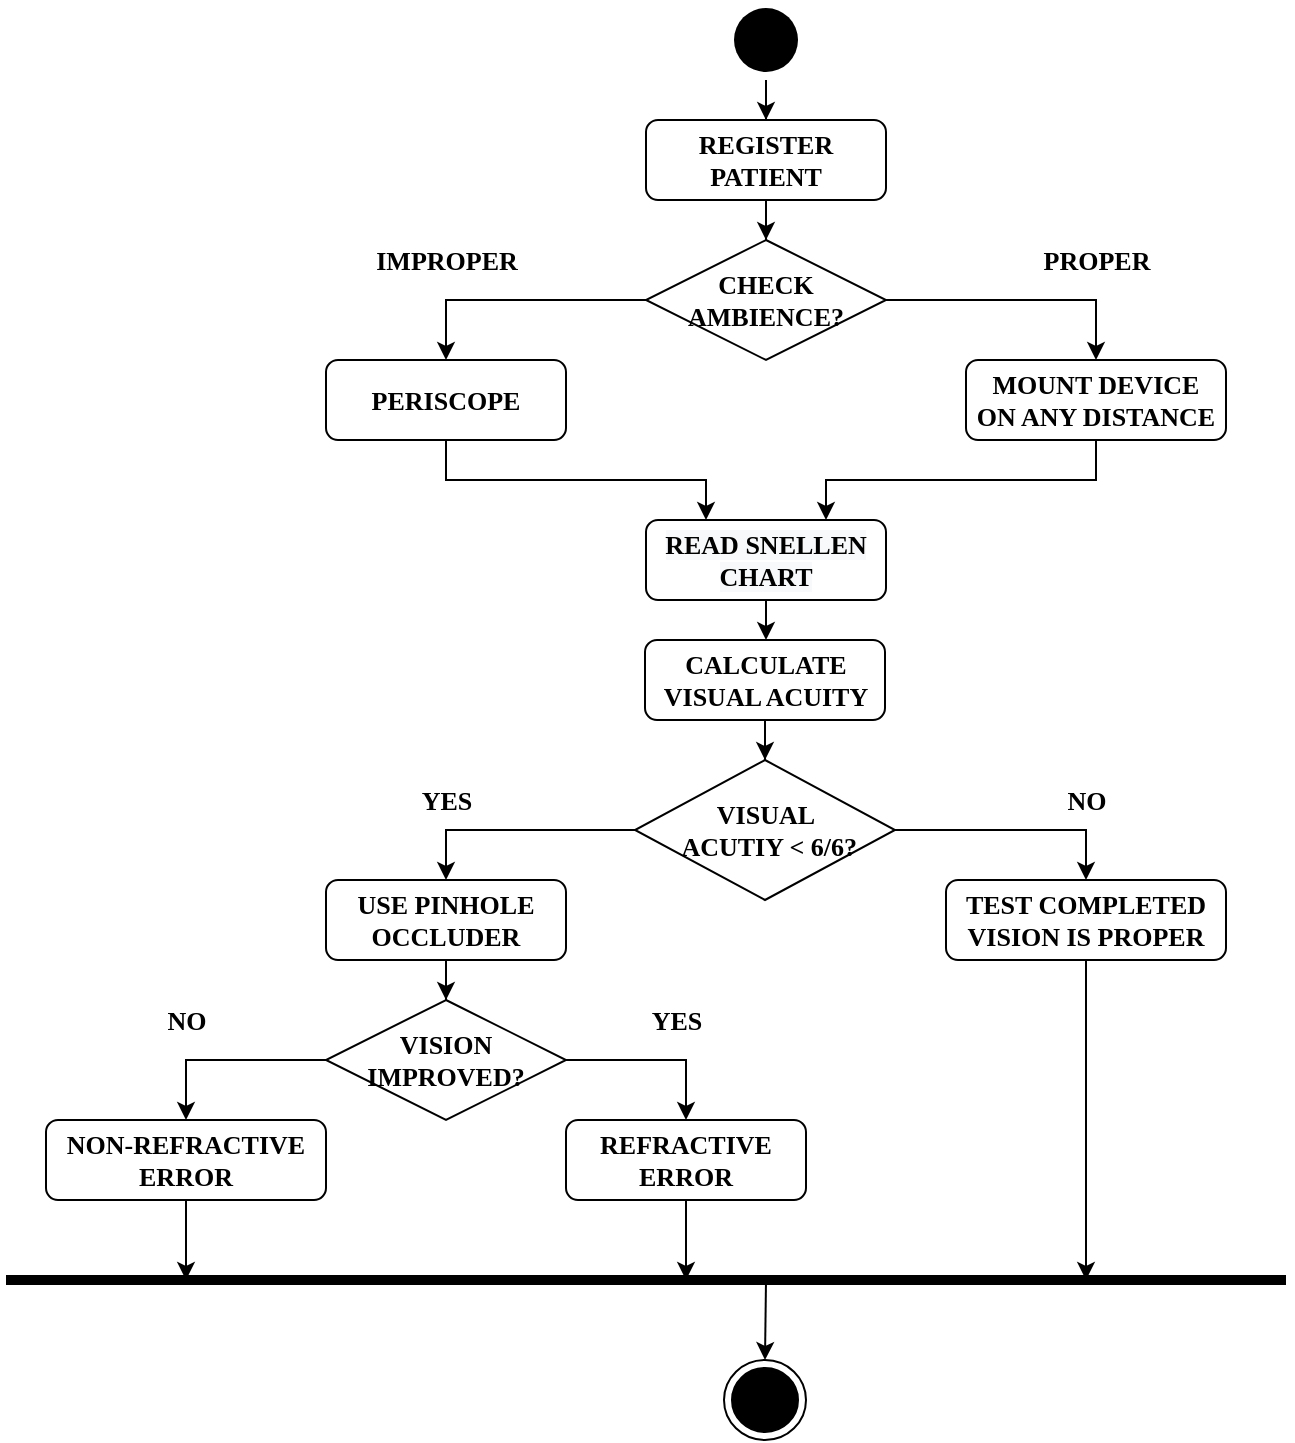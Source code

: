 <mxfile version="14.4.6" type="device"><diagram id="bwUUHfOr4xqIjA-2FGqy" name="Page-1"><mxGraphModel dx="1422" dy="737" grid="1" gridSize="10" guides="1" tooltips="1" connect="1" arrows="1" fold="1" page="1" pageScale="1" pageWidth="827" pageHeight="1169" math="0" shadow="0"><root><mxCell id="0"/><mxCell id="1" parent="0"/><mxCell id="mnBNwIy88mikr6W0HQBC-34" style="edgeStyle=orthogonalEdgeStyle;rounded=0;orthogonalLoop=1;jettySize=auto;html=1;entryX=0.5;entryY=0;entryDx=0;entryDy=0;fontFamily=Times New Roman;fontSize=13;fontStyle=1" edge="1" parent="1" source="mnBNwIy88mikr6W0HQBC-4" target="mnBNwIy88mikr6W0HQBC-7"><mxGeometry relative="1" as="geometry"/></mxCell><mxCell id="mnBNwIy88mikr6W0HQBC-4" value="" style="ellipse;html=1;shape=endState;fillColor=#000000;strokeColor=none;fontFamily=Times New Roman;fontSize=13;fontStyle=1" vertex="1" parent="1"><mxGeometry x="400" y="120" width="40" height="40" as="geometry"/></mxCell><mxCell id="mnBNwIy88mikr6W0HQBC-35" style="edgeStyle=orthogonalEdgeStyle;rounded=0;orthogonalLoop=1;jettySize=auto;html=1;entryX=0.5;entryY=0;entryDx=0;entryDy=0;fontFamily=Times New Roman;fontSize=13;fontStyle=1" edge="1" parent="1" source="mnBNwIy88mikr6W0HQBC-7" target="mnBNwIy88mikr6W0HQBC-8"><mxGeometry relative="1" as="geometry"/></mxCell><mxCell id="mnBNwIy88mikr6W0HQBC-7" value="REGISTER &lt;br style=&quot;font-size: 13px;&quot;&gt;PATIENT" style="rounded=1;whiteSpace=wrap;html=1;fontFamily=Times New Roman;fontSize=13;fontStyle=1" vertex="1" parent="1"><mxGeometry x="360" y="180" width="120" height="40" as="geometry"/></mxCell><mxCell id="mnBNwIy88mikr6W0HQBC-8" value="CHECK &lt;br style=&quot;font-size: 13px;&quot;&gt;AMBIENCE?" style="rhombus;whiteSpace=wrap;html=1;fontFamily=Times New Roman;fontSize=13;fontStyle=1" vertex="1" parent="1"><mxGeometry x="360" y="240" width="120" height="60" as="geometry"/></mxCell><mxCell id="mnBNwIy88mikr6W0HQBC-17" style="edgeStyle=orthogonalEdgeStyle;rounded=0;orthogonalLoop=1;jettySize=auto;html=1;entryX=0.25;entryY=0;entryDx=0;entryDy=0;exitX=0.5;exitY=1;exitDx=0;exitDy=0;fontFamily=Times New Roman;fontSize=13;fontStyle=1" edge="1" parent="1" source="mnBNwIy88mikr6W0HQBC-10" target="mnBNwIy88mikr6W0HQBC-15"><mxGeometry relative="1" as="geometry"/></mxCell><mxCell id="mnBNwIy88mikr6W0HQBC-10" value="PERISCOPE" style="rounded=1;whiteSpace=wrap;html=1;fontFamily=Times New Roman;fontSize=13;fontStyle=1" vertex="1" parent="1"><mxGeometry x="200" y="300" width="120" height="40" as="geometry"/></mxCell><mxCell id="mnBNwIy88mikr6W0HQBC-18" style="edgeStyle=orthogonalEdgeStyle;rounded=0;orthogonalLoop=1;jettySize=auto;html=1;entryX=0.75;entryY=0;entryDx=0;entryDy=0;exitX=0.5;exitY=1;exitDx=0;exitDy=0;fontFamily=Times New Roman;fontSize=13;fontStyle=1" edge="1" parent="1" source="mnBNwIy88mikr6W0HQBC-11" target="mnBNwIy88mikr6W0HQBC-15"><mxGeometry relative="1" as="geometry"><mxPoint x="500" y="380" as="targetPoint"/></mxGeometry></mxCell><mxCell id="mnBNwIy88mikr6W0HQBC-11" value="MOUNT DEVICE &lt;br style=&quot;font-size: 13px;&quot;&gt;ON ANY DISTANCE" style="rounded=1;whiteSpace=wrap;html=1;fontFamily=Times New Roman;fontSize=13;fontStyle=1" vertex="1" parent="1"><mxGeometry x="520" y="300" width="130" height="40" as="geometry"/></mxCell><mxCell id="mnBNwIy88mikr6W0HQBC-19" style="edgeStyle=orthogonalEdgeStyle;rounded=0;orthogonalLoop=1;jettySize=auto;html=1;entryX=0.5;entryY=0;entryDx=0;entryDy=0;fontFamily=Times New Roman;fontSize=13;fontStyle=1" edge="1" parent="1" source="mnBNwIy88mikr6W0HQBC-15" target="mnBNwIy88mikr6W0HQBC-16"><mxGeometry relative="1" as="geometry"/></mxCell><mxCell id="mnBNwIy88mikr6W0HQBC-15" value="&#10;&#10;&lt;span style=&quot;color: rgb(0, 0, 0); font-size: 13px; font-style: normal; letter-spacing: normal; text-align: center; text-indent: 0px; text-transform: none; word-spacing: 0px; background-color: rgb(248, 249, 250); display: inline; float: none;&quot;&gt;READ SNELLEN CHART&lt;/span&gt;&#10;&#10;" style="rounded=1;whiteSpace=wrap;html=1;fontFamily=Times New Roman;fontSize=13;fontStyle=1" vertex="1" parent="1"><mxGeometry x="360" y="380" width="120" height="40" as="geometry"/></mxCell><mxCell id="mnBNwIy88mikr6W0HQBC-21" style="edgeStyle=orthogonalEdgeStyle;rounded=0;orthogonalLoop=1;jettySize=auto;html=1;entryX=0.5;entryY=0;entryDx=0;entryDy=0;fontFamily=Times New Roman;fontSize=13;fontStyle=1" edge="1" parent="1" source="mnBNwIy88mikr6W0HQBC-16" target="mnBNwIy88mikr6W0HQBC-20"><mxGeometry relative="1" as="geometry"/></mxCell><mxCell id="mnBNwIy88mikr6W0HQBC-16" value="CALCULATE VISUAL ACUITY" style="rounded=1;whiteSpace=wrap;html=1;fontFamily=Times New Roman;fontSize=13;fontStyle=1" vertex="1" parent="1"><mxGeometry x="359.5" y="440" width="120" height="40" as="geometry"/></mxCell><mxCell id="mnBNwIy88mikr6W0HQBC-30" style="edgeStyle=orthogonalEdgeStyle;rounded=0;orthogonalLoop=1;jettySize=auto;html=1;entryX=0.5;entryY=0;entryDx=0;entryDy=0;fontFamily=Times New Roman;fontSize=13;fontStyle=1" edge="1" parent="1" source="mnBNwIy88mikr6W0HQBC-20" target="mnBNwIy88mikr6W0HQBC-24"><mxGeometry relative="1" as="geometry"/></mxCell><mxCell id="mnBNwIy88mikr6W0HQBC-31" style="edgeStyle=orthogonalEdgeStyle;rounded=0;orthogonalLoop=1;jettySize=auto;html=1;entryX=0.5;entryY=0;entryDx=0;entryDy=0;fontFamily=Times New Roman;fontSize=13;fontStyle=1" edge="1" parent="1" source="mnBNwIy88mikr6W0HQBC-20" target="mnBNwIy88mikr6W0HQBC-25"><mxGeometry relative="1" as="geometry"/></mxCell><mxCell id="mnBNwIy88mikr6W0HQBC-20" value="VISUAL&lt;br style=&quot;font-size: 13px;&quot;&gt;&amp;nbsp;ACUTIY &amp;lt;&amp;nbsp;6/6?" style="rhombus;whiteSpace=wrap;html=1;fontFamily=Times New Roman;fontSize=13;fontStyle=1" vertex="1" parent="1"><mxGeometry x="354.5" y="500" width="130" height="70" as="geometry"/></mxCell><mxCell id="mnBNwIy88mikr6W0HQBC-32" style="edgeStyle=orthogonalEdgeStyle;rounded=0;orthogonalLoop=1;jettySize=auto;html=1;entryX=0.5;entryY=0;entryDx=0;entryDy=0;fontFamily=Times New Roman;fontSize=13;fontStyle=1" edge="1" parent="1" source="mnBNwIy88mikr6W0HQBC-24" target="mnBNwIy88mikr6W0HQBC-26"><mxGeometry relative="1" as="geometry"/></mxCell><mxCell id="mnBNwIy88mikr6W0HQBC-24" value="USE PINHOLE OCCLUDER" style="rounded=1;whiteSpace=wrap;html=1;fontFamily=Times New Roman;fontSize=13;fontStyle=1" vertex="1" parent="1"><mxGeometry x="200" y="560" width="120" height="40" as="geometry"/></mxCell><mxCell id="mnBNwIy88mikr6W0HQBC-53" style="edgeStyle=orthogonalEdgeStyle;rounded=0;orthogonalLoop=1;jettySize=auto;html=1;strokeWidth=1;fontFamily=Times New Roman;fontSize=13;fontStyle=1" edge="1" parent="1" source="mnBNwIy88mikr6W0HQBC-25"><mxGeometry relative="1" as="geometry"><mxPoint x="580" y="760" as="targetPoint"/></mxGeometry></mxCell><mxCell id="mnBNwIy88mikr6W0HQBC-25" value="TEST COMPLETED VISION IS PROPER" style="rounded=1;whiteSpace=wrap;html=1;fontFamily=Times New Roman;fontSize=13;fontStyle=1" vertex="1" parent="1"><mxGeometry x="510" y="560" width="140" height="40" as="geometry"/></mxCell><mxCell id="mnBNwIy88mikr6W0HQBC-26" value="VISION &lt;br style=&quot;font-size: 13px;&quot;&gt;IMPROVED?" style="rhombus;whiteSpace=wrap;html=1;fontFamily=Times New Roman;fontSize=13;fontStyle=1" vertex="1" parent="1"><mxGeometry x="200" y="620" width="120" height="60" as="geometry"/></mxCell><mxCell id="mnBNwIy88mikr6W0HQBC-52" style="edgeStyle=orthogonalEdgeStyle;rounded=0;orthogonalLoop=1;jettySize=auto;html=1;strokeWidth=1;fontFamily=Times New Roman;fontSize=13;fontStyle=1" edge="1" parent="1" source="mnBNwIy88mikr6W0HQBC-28"><mxGeometry relative="1" as="geometry"><mxPoint x="380" y="760" as="targetPoint"/></mxGeometry></mxCell><mxCell id="mnBNwIy88mikr6W0HQBC-28" value="REFRACTIVE ERROR" style="rounded=1;whiteSpace=wrap;html=1;fontFamily=Times New Roman;fontSize=13;fontStyle=1" vertex="1" parent="1"><mxGeometry x="320" y="680" width="120" height="40" as="geometry"/></mxCell><mxCell id="mnBNwIy88mikr6W0HQBC-51" style="edgeStyle=orthogonalEdgeStyle;rounded=0;orthogonalLoop=1;jettySize=auto;html=1;strokeWidth=1;fontFamily=Times New Roman;fontSize=13;fontStyle=1" edge="1" parent="1" source="mnBNwIy88mikr6W0HQBC-29"><mxGeometry relative="1" as="geometry"><mxPoint x="130" y="760" as="targetPoint"/></mxGeometry></mxCell><mxCell id="mnBNwIy88mikr6W0HQBC-29" value="NON-REFRACTIVE ERROR" style="rounded=1;whiteSpace=wrap;html=1;fontFamily=Times New Roman;fontSize=13;fontStyle=1" vertex="1" parent="1"><mxGeometry x="60" y="680" width="140" height="40" as="geometry"/></mxCell><mxCell id="mnBNwIy88mikr6W0HQBC-36" value="" style="endArrow=classic;html=1;entryX=0.5;entryY=0;entryDx=0;entryDy=0;exitX=0;exitY=0.5;exitDx=0;exitDy=0;rounded=0;fontFamily=Times New Roman;fontSize=13;fontStyle=1" edge="1" parent="1" source="mnBNwIy88mikr6W0HQBC-8" target="mnBNwIy88mikr6W0HQBC-10"><mxGeometry width="50" height="50" relative="1" as="geometry"><mxPoint x="390" y="320" as="sourcePoint"/><mxPoint x="440" y="270" as="targetPoint"/><Array as="points"><mxPoint x="260" y="270"/></Array></mxGeometry></mxCell><mxCell id="mnBNwIy88mikr6W0HQBC-37" value="" style="endArrow=classic;html=1;entryX=0.5;entryY=0;entryDx=0;entryDy=0;exitX=1;exitY=0.5;exitDx=0;exitDy=0;rounded=0;fontFamily=Times New Roman;fontSize=13;fontStyle=1" edge="1" parent="1" source="mnBNwIy88mikr6W0HQBC-8" target="mnBNwIy88mikr6W0HQBC-11"><mxGeometry width="50" height="50" relative="1" as="geometry"><mxPoint x="370" y="280" as="sourcePoint"/><mxPoint x="290" y="330" as="targetPoint"/><Array as="points"><mxPoint x="585" y="270"/></Array></mxGeometry></mxCell><mxCell id="mnBNwIy88mikr6W0HQBC-40" value="" style="endArrow=classic;html=1;entryX=0.5;entryY=0;entryDx=0;entryDy=0;exitX=1;exitY=0.5;exitDx=0;exitDy=0;rounded=0;fontFamily=Times New Roman;fontSize=13;fontStyle=1" edge="1" parent="1" source="mnBNwIy88mikr6W0HQBC-26" target="mnBNwIy88mikr6W0HQBC-28"><mxGeometry width="50" height="50" relative="1" as="geometry"><mxPoint x="210" y="760" as="sourcePoint"/><mxPoint x="150" y="810" as="targetPoint"/><Array as="points"><mxPoint x="380" y="650"/></Array></mxGeometry></mxCell><mxCell id="mnBNwIy88mikr6W0HQBC-42" value="" style="ellipse;html=1;shape=endState;fillColor=#000000;fontFamily=Times New Roman;fontSize=13;fontStyle=1" vertex="1" parent="1"><mxGeometry x="399" y="800" width="41" height="40" as="geometry"/></mxCell><mxCell id="mnBNwIy88mikr6W0HQBC-43" value="" style="endArrow=none;html=1;strokeWidth=5;fontFamily=Times New Roman;fontSize=13;fontStyle=1" edge="1" parent="1"><mxGeometry width="50" height="50" relative="1" as="geometry"><mxPoint x="40" y="760" as="sourcePoint"/><mxPoint x="680" y="760" as="targetPoint"/></mxGeometry></mxCell><mxCell id="mnBNwIy88mikr6W0HQBC-50" value="" style="endArrow=classic;html=1;entryX=0.5;entryY=0;entryDx=0;entryDy=0;exitX=0;exitY=0.5;exitDx=0;exitDy=0;rounded=0;fontFamily=Times New Roman;fontSize=13;fontStyle=1" edge="1" parent="1" source="mnBNwIy88mikr6W0HQBC-26" target="mnBNwIy88mikr6W0HQBC-29"><mxGeometry width="50" height="50" relative="1" as="geometry"><mxPoint x="330" y="660" as="sourcePoint"/><mxPoint x="390" y="690" as="targetPoint"/><Array as="points"><mxPoint x="130" y="650"/></Array></mxGeometry></mxCell><mxCell id="mnBNwIy88mikr6W0HQBC-54" value="" style="endArrow=classic;html=1;strokeWidth=1;entryX=0.5;entryY=0;entryDx=0;entryDy=0;fontFamily=Times New Roman;fontSize=13;fontStyle=1" edge="1" parent="1" target="mnBNwIy88mikr6W0HQBC-42"><mxGeometry width="50" height="50" relative="1" as="geometry"><mxPoint x="420" y="760" as="sourcePoint"/><mxPoint x="310" y="510" as="targetPoint"/></mxGeometry></mxCell><mxCell id="mnBNwIy88mikr6W0HQBC-55" value="&lt;b&gt;IMPROPER&lt;/b&gt;" style="text;html=1;align=center;verticalAlign=middle;resizable=0;points=[];autosize=1;fontSize=13;fontFamily=Times New Roman;" vertex="1" parent="1"><mxGeometry x="215" y="240" width="90" height="20" as="geometry"/></mxCell><mxCell id="mnBNwIy88mikr6W0HQBC-56" value="&lt;b&gt;PROPER&lt;/b&gt;" style="text;html=1;align=center;verticalAlign=middle;resizable=0;points=[];autosize=1;fontSize=13;fontFamily=Times New Roman;" vertex="1" parent="1"><mxGeometry x="550" y="240" width="70" height="20" as="geometry"/></mxCell><mxCell id="mnBNwIy88mikr6W0HQBC-57" value="&lt;b&gt;YES&lt;/b&gt;" style="text;html=1;align=center;verticalAlign=middle;resizable=0;points=[];autosize=1;fontSize=13;fontFamily=Times New Roman;" vertex="1" parent="1"><mxGeometry x="240" y="510" width="40" height="20" as="geometry"/></mxCell><mxCell id="mnBNwIy88mikr6W0HQBC-58" value="&lt;b&gt;NO&lt;/b&gt;" style="text;html=1;align=center;verticalAlign=middle;resizable=0;points=[];autosize=1;fontSize=13;fontFamily=Times New Roman;" vertex="1" parent="1"><mxGeometry x="560" y="510" width="40" height="20" as="geometry"/></mxCell><mxCell id="mnBNwIy88mikr6W0HQBC-59" value="&lt;b&gt;YES&lt;/b&gt;" style="text;html=1;align=center;verticalAlign=middle;resizable=0;points=[];autosize=1;fontSize=13;fontFamily=Times New Roman;" vertex="1" parent="1"><mxGeometry x="354.5" y="620" width="40" height="20" as="geometry"/></mxCell><mxCell id="mnBNwIy88mikr6W0HQBC-60" value="&lt;b&gt;NO&lt;/b&gt;" style="text;html=1;align=center;verticalAlign=middle;resizable=0;points=[];autosize=1;fontSize=13;fontFamily=Times New Roman;" vertex="1" parent="1"><mxGeometry x="110" y="620" width="40" height="20" as="geometry"/></mxCell></root></mxGraphModel></diagram></mxfile>